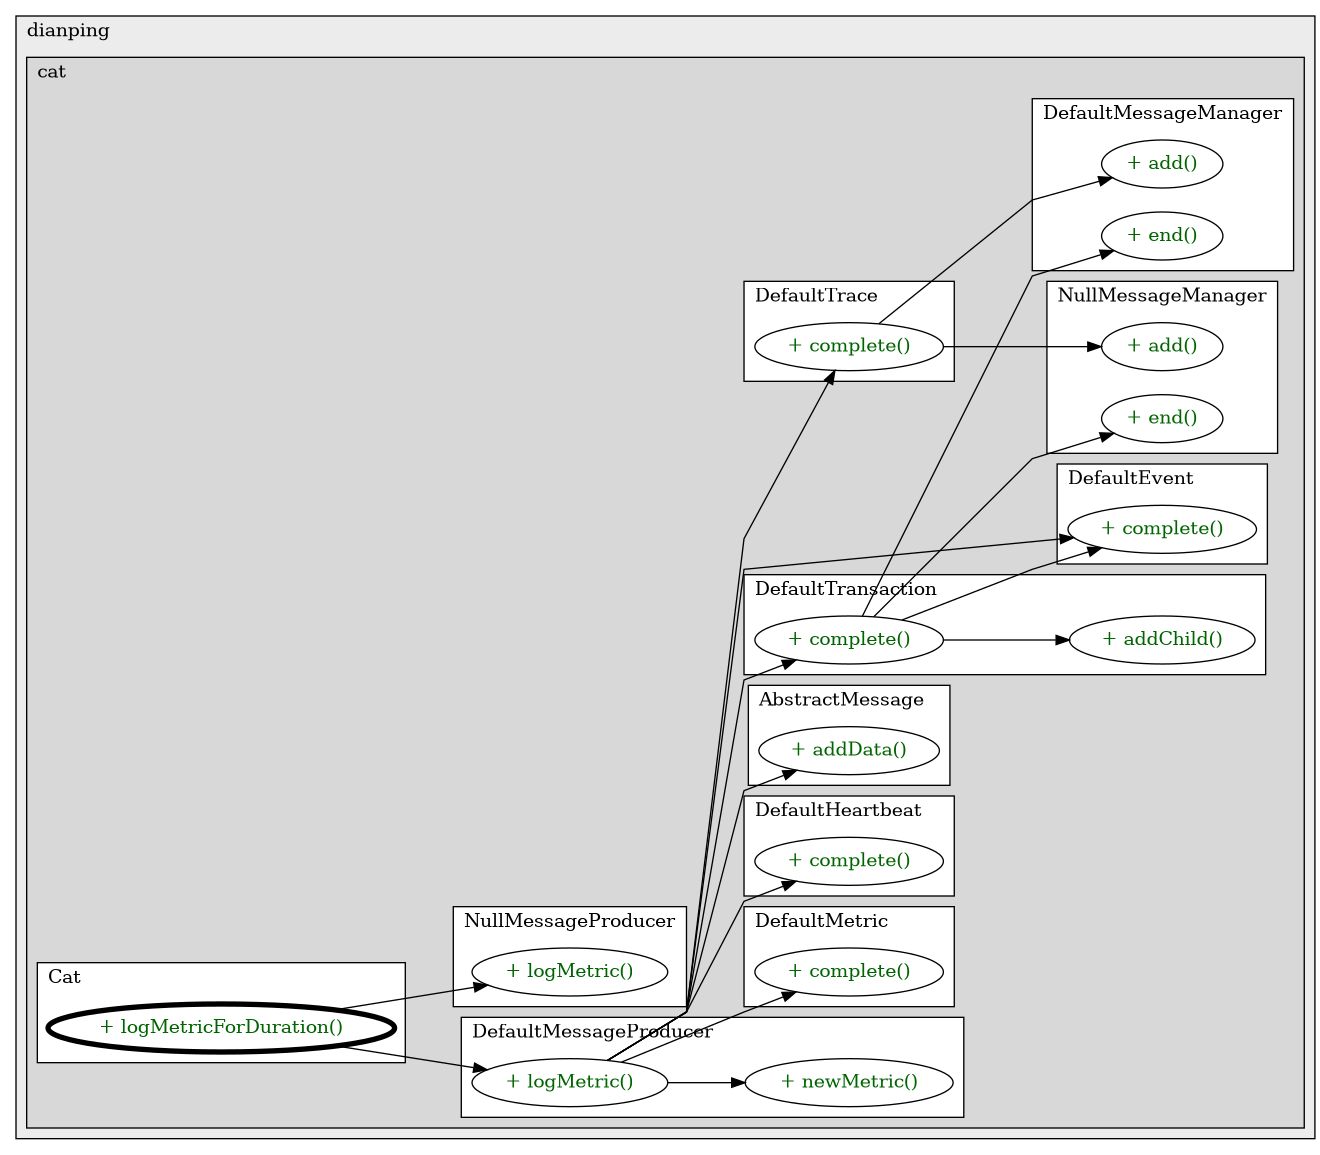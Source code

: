 @startuml

/' diagram meta data start
config=CallConfiguration;
{
  "rootMethod": "com.dianping.cat.Cat#logMetricForDuration(String,long)",
  "projectClassification": {
    "searchMode": "OpenProject", // OpenProject, AllProjects
    "includedProjects": "",
    "pathEndKeywords": "*.impl",
    "isClientPath": "",
    "isClientName": "",
    "isTestPath": "",
    "isTestName": "",
    "isMappingPath": "",
    "isMappingName": "",
    "isDataAccessPath": "",
    "isDataAccessName": "",
    "isDataStructurePath": "",
    "isDataStructureName": "",
    "isInterfaceStructuresPath": "",
    "isInterfaceStructuresName": "",
    "isEntryPointPath": "",
    "isEntryPointName": ""
  },
  "graphRestriction": {
    "classPackageExcludeFilter": "",
    "classPackageIncludeFilter": "",
    "classNameExcludeFilter": "",
    "classNameIncludeFilter": "",
    "methodNameExcludeFilter": "",
    "methodNameIncludeFilter": "",
    "removeByInheritance": "", // inheritance/annotation based filtering is done in a second step
    "removeByAnnotation": "",
    "removeByClassPackage": "", // cleanup the graph after inheritance/annotation based filtering is done
    "removeByClassName": "",
    "cutMappings": false,
    "cutEnum": true,
    "cutTests": true,
    "cutClient": true,
    "cutDataAccess": true,
    "cutInterfaceStructures": true,
    "cutDataStructures": true,
    "cutGetterAndSetter": true,
    "cutConstructors": true
  },
  "graphTraversal": {
    "forwardDepth": 3,
    "backwardDepth": 3,
    "classPackageExcludeFilter": "",
    "classPackageIncludeFilter": "",
    "classNameExcludeFilter": "",
    "classNameIncludeFilter": "",
    "methodNameExcludeFilter": "",
    "methodNameIncludeFilter": "",
    "hideMappings": false,
    "hideDataStructures": false,
    "hidePrivateMethods": true,
    "hideInterfaceCalls": true, // indirection: implementation -> interface (is hidden) -> implementation
    "onlyShowApplicationEntryPoints": false // root node is included
  },
  "details": {
    "aggregation": "GroupByClass", // ByClass, GroupByClass, None
    "showMethodParametersTypes": false,
    "showMethodParametersNames": false,
    "showMethodReturnType": false,
    "showPackageLevels": 2,
    "showCallOrder": false,
    "edgeMode": "MethodsOnly", // TypesOnly, MethodsOnly, TypesAndMethods, MethodsAndDirectTypeUsage
    "showDetailedClassStructure": false
  },
  "rootClass": "com.dianping.cat.Cat"
}
diagram meta data end '/



digraph g {
    rankdir="LR"
    splines=polyline
    

'nodes 
subgraph cluster_231963676 { 
   	label=dianping
	labeljust=l
	fillcolor="#ececec"
	style=filled
   
   subgraph cluster_1054235340 { 
   	label=cat
	labeljust=l
	fillcolor="#d8d8d8"
	style=filled
   
   subgraph cluster_1171320324 { 
   	label=DefaultMetric
	labeljust=l
	fillcolor=white
	style=filled
   
   DefaultMetric982561799XXXcomplete0[
	label="+ complete()"
	style=filled
	fillcolor=white
	tooltip="DefaultMetric

&#10;		 Complete the message construction.&#10;		"
	fontcolor=darkgreen
];
} 

subgraph cluster_1235525822 { 
   	label=NullMessageManager
	labeljust=l
	fillcolor=white
	style=filled
   
   NullMessageManager982561799XXXadd1675388953[
	label="+ add()"
	style=filled
	fillcolor=white
	tooltip="NullMessageManager

null"
	fontcolor=darkgreen
];

NullMessageManager982561799XXXend485852482[
	label="+ end()"
	style=filled
	fillcolor=white
	tooltip="NullMessageManager

&#10;		 Be triggered when a transaction ends, whatever it's the root transaction or nested transaction. However, if it's&#10;		 the root transaction then it will be flushed to back-end CAT server asynchronously.&#10;		 \<p\>&#10;		&#10;		 @param transaction&#10;		"
	fontcolor=darkgreen
];
} 

subgraph cluster_1714593488 { 
   	label=DefaultHeartbeat
	labeljust=l
	fillcolor=white
	style=filled
   
   DefaultHeartbeat982561799XXXcomplete0[
	label="+ complete()"
	style=filled
	fillcolor=white
	tooltip="DefaultHeartbeat

&#10;		 Complete the message construction.&#10;		"
	fontcolor=darkgreen
];
} 

subgraph cluster_1723658738 { 
   	label=DefaultMessageManager
	labeljust=l
	fillcolor=white
	style=filled
   
   DefaultMessageManager982561799XXXadd1675388953[
	label="+ add()"
	style=filled
	fillcolor=white
	tooltip="DefaultMessageManager

null"
	fontcolor=darkgreen
];

DefaultMessageManager982561799XXXend485852482[
	label="+ end()"
	style=filled
	fillcolor=white
	tooltip="DefaultMessageManager

&#10;		 Be triggered when a transaction ends, whatever it's the root transaction or nested transaction. However, if it's&#10;		 the root transaction then it will be flushed to back-end CAT server asynchronously.&#10;		 \<p\>&#10;		&#10;		 @param transaction&#10;		"
	fontcolor=darkgreen
];
} 

subgraph cluster_1808896656 { 
   	label=AbstractMessage
	labeljust=l
	fillcolor=white
	style=filled
   
   AbstractMessage982561799XXXaddData1808118735[
	label="+ addData()"
	style=filled
	fillcolor=white
	tooltip="AbstractMessage

&#10;		 add one or multiple key-value pairs to the message.&#10;		&#10;		 @param keyValuePairs key-value pairs like 'a=1&b=2&...'&#10;		"
	fontcolor=darkgreen
];
} 

subgraph cluster_398883310 { 
   	label=DefaultTransaction
	labeljust=l
	fillcolor=white
	style=filled
   
   DefaultTransaction982561799XXXaddChild1675388953[
	label="+ addChild()"
	style=filled
	fillcolor=white
	tooltip="DefaultTransaction

&#10;		 Add one nested child message to current transaction.&#10;		&#10;		 @param message to be added&#10;		"
	fontcolor=darkgreen
];

DefaultTransaction982561799XXXcomplete0[
	label="+ complete()"
	style=filled
	fillcolor=white
	tooltip="DefaultTransaction

&#10;		 Complete the message construction.&#10;		"
	fontcolor=darkgreen
];
} 

subgraph cluster_729580959 { 
   	label=Cat
	labeljust=l
	fillcolor=white
	style=filled
   
   Cat2002533913XXXlogMetricForDuration949119647[
	label="+ logMetricForDuration()"
	style=filled
	fillcolor=white
	tooltip="Cat

&#10;		 Increase the metric specified by \<code\>name\</code\> by \<code\>durationInMillis\</code\>.&#10;		&#10;		 @param name the name of the metric&#10;		 @param durationInMillis duration in milli-second added to the metric&#10;		"
	penwidth=4
	fontcolor=darkgreen
];
} 

subgraph cluster_766785005 { 
   	label=DefaultMessageProducer
	labeljust=l
	fillcolor=white
	style=filled
   
   DefaultMessageProducer982561799XXXlogMetric924985979[
	label="+ logMetric()"
	style=filled
	fillcolor=white
	tooltip="DefaultMessageProducer

&#10;		 Log a metric in one shot.&#10;		&#10;		 @param name metric name&#10;		 @param status \"0\" means success, otherwise means error code&#10;		 @param nameValuePairs name value pairs in the format of \"a=1&b=2&...\"&#10;		"
	fontcolor=darkgreen
];

DefaultMessageProducer982561799XXXnewMetric2013066710[
	label="+ newMetric()"
	style=filled
	fillcolor=white
	tooltip="DefaultMessageProducer

&#10;		 Create a new metric with given type and name.&#10;		&#10;		 @param type metric type&#10;		 @param name metric name&#10;		"
	fontcolor=darkgreen
];
} 

subgraph cluster_773623139 { 
   	label=NullMessageProducer
	labeljust=l
	fillcolor=white
	style=filled
   
   NullMessageProducer982561799XXXlogMetric924985979[
	label="+ logMetric()"
	style=filled
	fillcolor=white
	tooltip="NullMessageProducer

&#10;		 Log a metric in one shot.&#10;		&#10;		 @param name metric name&#10;		 @param status \"0\" means success, otherwise means error code&#10;		 @param nameValuePairs name value pairs in the format of \"a=1&b=2&...\"&#10;		"
	fontcolor=darkgreen
];
} 

subgraph cluster_786603214 { 
   	label=DefaultEvent
	labeljust=l
	fillcolor=white
	style=filled
   
   DefaultEvent982561799XXXcomplete0[
	label="+ complete()"
	style=filled
	fillcolor=white
	tooltip="DefaultEvent

&#10;		 Complete the message construction.&#10;		"
	fontcolor=darkgreen
];
} 

subgraph cluster_800332665 { 
   	label=DefaultTrace
	labeljust=l
	fillcolor=white
	style=filled
   
   DefaultTrace982561799XXXcomplete0[
	label="+ complete()"
	style=filled
	fillcolor=white
	tooltip="DefaultTrace

&#10;		 Complete the message construction.&#10;		"
	fontcolor=darkgreen
];
} 
} 
} 

'edges    
Cat2002533913XXXlogMetricForDuration949119647 -> DefaultMessageProducer982561799XXXlogMetric924985979;
Cat2002533913XXXlogMetricForDuration949119647 -> NullMessageProducer982561799XXXlogMetric924985979;
DefaultMessageProducer982561799XXXlogMetric924985979 -> AbstractMessage982561799XXXaddData1808118735;
DefaultMessageProducer982561799XXXlogMetric924985979 -> DefaultEvent982561799XXXcomplete0;
DefaultMessageProducer982561799XXXlogMetric924985979 -> DefaultHeartbeat982561799XXXcomplete0;
DefaultMessageProducer982561799XXXlogMetric924985979 -> DefaultMessageProducer982561799XXXnewMetric2013066710;
DefaultMessageProducer982561799XXXlogMetric924985979 -> DefaultMetric982561799XXXcomplete0;
DefaultMessageProducer982561799XXXlogMetric924985979 -> DefaultTrace982561799XXXcomplete0;
DefaultMessageProducer982561799XXXlogMetric924985979 -> DefaultTransaction982561799XXXcomplete0;
DefaultTrace982561799XXXcomplete0 -> DefaultMessageManager982561799XXXadd1675388953;
DefaultTrace982561799XXXcomplete0 -> NullMessageManager982561799XXXadd1675388953;
DefaultTransaction982561799XXXcomplete0 -> DefaultEvent982561799XXXcomplete0;
DefaultTransaction982561799XXXcomplete0 -> DefaultMessageManager982561799XXXend485852482;
DefaultTransaction982561799XXXcomplete0 -> DefaultTransaction982561799XXXaddChild1675388953;
DefaultTransaction982561799XXXcomplete0 -> NullMessageManager982561799XXXend485852482;
    
}
@enduml